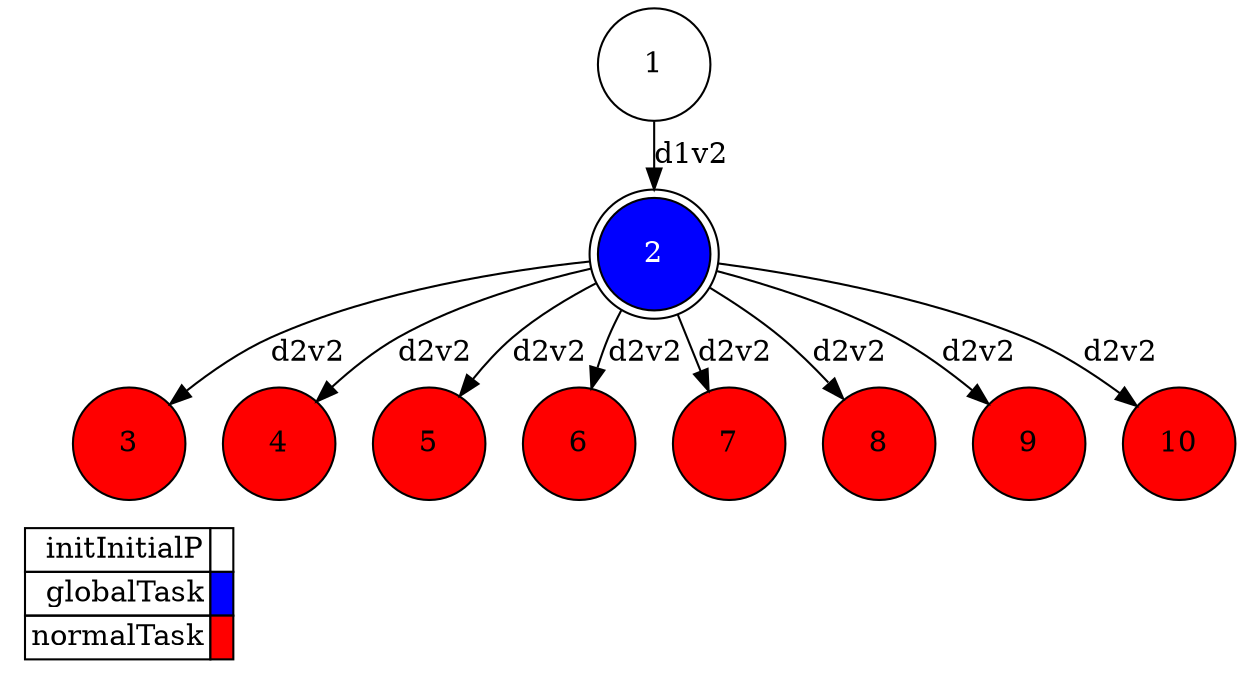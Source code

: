 digraph {
  rankdir=TB;
  labeljust="l";
  subgraph dependence_graph {
    ranksep=0.20;
    node[height=0.75];

1[shape=circle, style=filled fillcolor="#ffffff" fontcolor="#000000"];
2[shape=doublecircle, style=filled fillcolor="#0000ff" fontcolor="#ffffff"];
1 -> 2 [label="d1v2"];
3[shape=circle, style=filled fillcolor="#ff0000" fontcolor="#000000"];
2 -> 3 [label="d2v2"];
4[shape=circle, style=filled fillcolor="#ff0000" fontcolor="#000000"];
2 -> 4 [label="d2v2"];
5[shape=circle, style=filled fillcolor="#ff0000" fontcolor="#000000"];
2 -> 5 [label="d2v2"];
6[shape=circle, style=filled fillcolor="#ff0000" fontcolor="#000000"];
2 -> 6 [label="d2v2"];
7[shape=circle, style=filled fillcolor="#ff0000" fontcolor="#000000"];
2 -> 7 [label="d2v2"];
8[shape=circle, style=filled fillcolor="#ff0000" fontcolor="#000000"];
2 -> 8 [label="d2v2"];
9[shape=circle, style=filled fillcolor="#ff0000" fontcolor="#000000"];
2 -> 9 [label="d2v2"];
10[shape=circle, style=filled fillcolor="#ff0000" fontcolor="#000000"];
2 -> 10 [label="d2v2"];  }
  subgraph legend {
    rank=sink;
    node [shape=plaintext, height=0.75];
    ranksep=0.20;
    label = "Legend";
    key [label=<
      <table border="0" cellpadding="2" cellspacing="0" cellborder="1">
<tr>
<td align="right">initInitialP</td>
<td bgcolor="#ffffff">&nbsp;</td>
</tr>
<tr>
<td align="right">globalTask</td>
<td bgcolor="#0000ff">&nbsp;</td>
</tr>
<tr>
<td align="right">normalTask</td>
<td bgcolor="#ff0000">&nbsp;</td>
</tr>
      </table>
    >]
  }
}
